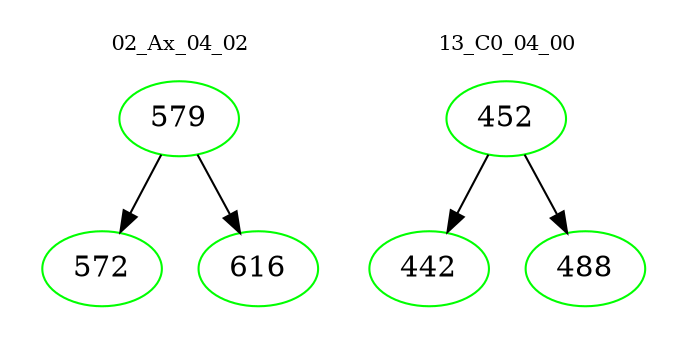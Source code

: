 digraph{
subgraph cluster_0 {
color = white
label = "02_Ax_04_02";
fontsize=10;
T0_579 [label="579", color="green"]
T0_579 -> T0_572 [color="black"]
T0_572 [label="572", color="green"]
T0_579 -> T0_616 [color="black"]
T0_616 [label="616", color="green"]
}
subgraph cluster_1 {
color = white
label = "13_C0_04_00";
fontsize=10;
T1_452 [label="452", color="green"]
T1_452 -> T1_442 [color="black"]
T1_442 [label="442", color="green"]
T1_452 -> T1_488 [color="black"]
T1_488 [label="488", color="green"]
}
}
